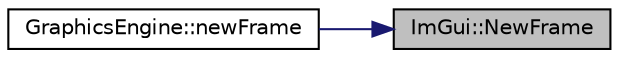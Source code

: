 digraph "ImGui::NewFrame"
{
 // LATEX_PDF_SIZE
  edge [fontname="Helvetica",fontsize="10",labelfontname="Helvetica",labelfontsize="10"];
  node [fontname="Helvetica",fontsize="10",shape=record];
  rankdir="RL";
  Node1 [label="ImGui::NewFrame",height=0.2,width=0.4,color="black", fillcolor="grey75", style="filled", fontcolor="black",tooltip=" "];
  Node1 -> Node2 [dir="back",color="midnightblue",fontsize="10",style="solid",fontname="Helvetica"];
  Node2 [label="GraphicsEngine::newFrame",height=0.2,width=0.4,color="black", fillcolor="white", style="filled",URL="$class_graphics_engine.html#af8004593bcd7572d299d0f76985eab91",tooltip="Function to be called at the start of every frame for rendering."];
}
